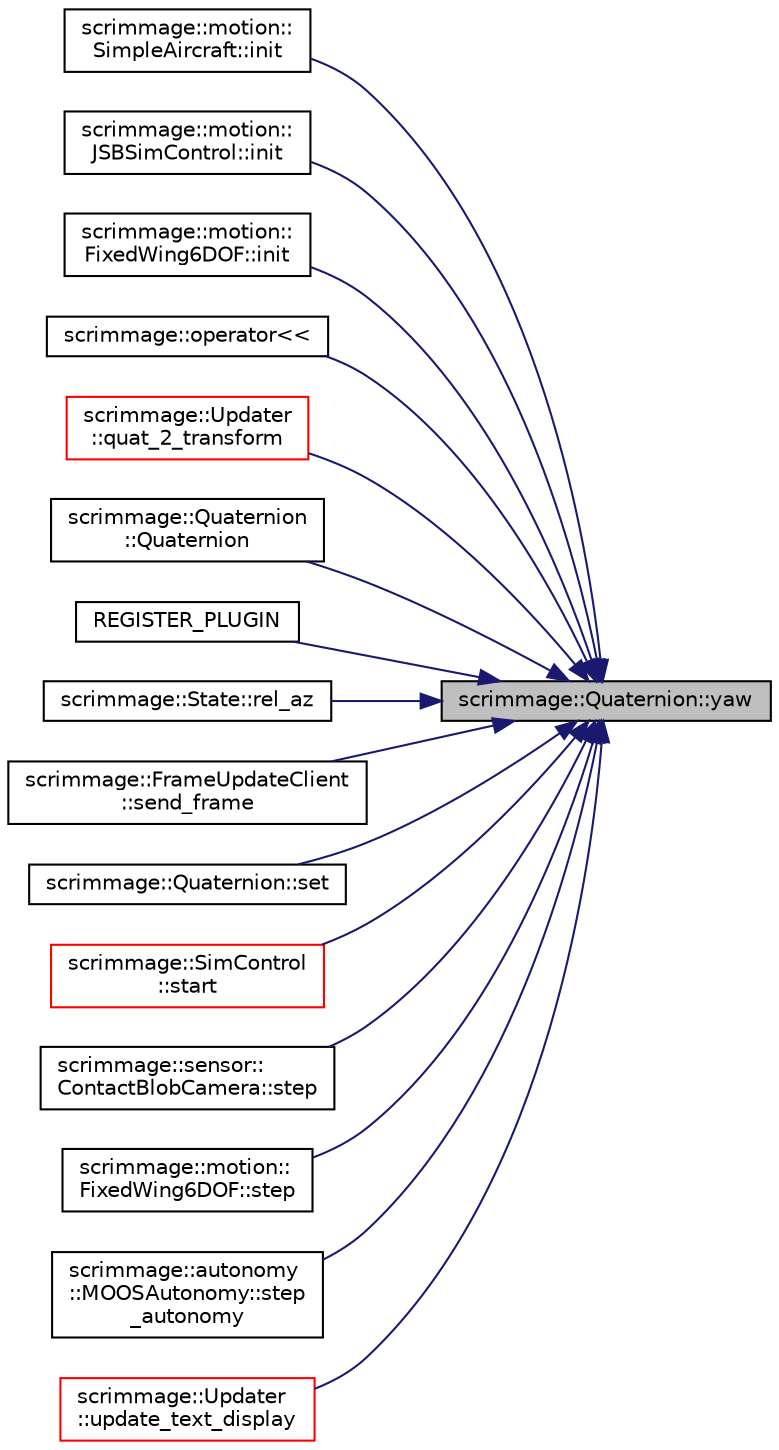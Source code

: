 digraph "scrimmage::Quaternion::yaw"
{
 // LATEX_PDF_SIZE
  edge [fontname="Helvetica",fontsize="10",labelfontname="Helvetica",labelfontsize="10"];
  node [fontname="Helvetica",fontsize="10",shape=record];
  rankdir="RL";
  Node1 [label="scrimmage::Quaternion::yaw",height=0.2,width=0.4,color="black", fillcolor="grey75", style="filled", fontcolor="black",tooltip="return euler angle yaw"];
  Node1 -> Node2 [dir="back",color="midnightblue",fontsize="10",style="solid",fontname="Helvetica"];
  Node2 [label="scrimmage::motion::\lSimpleAircraft::init",height=0.2,width=0.4,color="black", fillcolor="white", style="filled",URL="$classscrimmage_1_1motion_1_1SimpleAircraft.html#a887f053465094c21e3052f1009f43e27",tooltip=" "];
  Node1 -> Node3 [dir="back",color="midnightblue",fontsize="10",style="solid",fontname="Helvetica"];
  Node3 [label="scrimmage::motion::\lJSBSimControl::init",height=0.2,width=0.4,color="black", fillcolor="white", style="filled",URL="$classscrimmage_1_1motion_1_1JSBSimControl.html#a9681dcfcbad8347e1b0f6a1a13b5c91a",tooltip=" "];
  Node1 -> Node4 [dir="back",color="midnightblue",fontsize="10",style="solid",fontname="Helvetica"];
  Node4 [label="scrimmage::motion::\lFixedWing6DOF::init",height=0.2,width=0.4,color="black", fillcolor="white", style="filled",URL="$classscrimmage_1_1motion_1_1FixedWing6DOF.html#ae8f0b2c9cce1aed27b6dc7efba6ade9f",tooltip=" "];
  Node1 -> Node5 [dir="back",color="midnightblue",fontsize="10",style="solid",fontname="Helvetica"];
  Node5 [label="scrimmage::operator\<\<",height=0.2,width=0.4,color="black", fillcolor="white", style="filled",URL="$namespacescrimmage.html#a2ae5038921a0f419c633756c27bb521b",tooltip=" "];
  Node1 -> Node6 [dir="back",color="midnightblue",fontsize="10",style="solid",fontname="Helvetica"];
  Node6 [label="scrimmage::Updater\l::quat_2_transform",height=0.2,width=0.4,color="red", fillcolor="white", style="filled",URL="$classscrimmage_1_1Updater.html#a27a0348d311ce2b12a91c6d4fdea03b3",tooltip=" "];
  Node1 -> Node11 [dir="back",color="midnightblue",fontsize="10",style="solid",fontname="Helvetica"];
  Node11 [label="scrimmage::Quaternion\l::Quaternion",height=0.2,width=0.4,color="black", fillcolor="white", style="filled",URL="$classscrimmage_1_1Quaternion.html#af11717a984bb888cb51412aa84120233",tooltip="set quaternion from euler angles"];
  Node1 -> Node12 [dir="back",color="midnightblue",fontsize="10",style="solid",fontname="Helvetica"];
  Node12 [label="REGISTER_PLUGIN",height=0.2,width=0.4,color="black", fillcolor="white", style="filled",URL="$UUV6DOF_8cpp.html#ade72ba78ea3a4558c1a511db79fbb435",tooltip=" "];
  Node1 -> Node13 [dir="back",color="midnightblue",fontsize="10",style="solid",fontname="Helvetica"];
  Node13 [label="scrimmage::State::rel_az",height=0.2,width=0.4,color="black", fillcolor="white", style="filled",URL="$classscrimmage_1_1State.html#aecb34281d516d08025bad1ac0ccaa8b5",tooltip=" "];
  Node1 -> Node14 [dir="back",color="midnightblue",fontsize="10",style="solid",fontname="Helvetica"];
  Node14 [label="scrimmage::FrameUpdateClient\l::send_frame",height=0.2,width=0.4,color="black", fillcolor="white", style="filled",URL="$classscrimmage_1_1FrameUpdateClient.html#a6421907bdd278309da3d14f25a3049aa",tooltip=" "];
  Node1 -> Node15 [dir="back",color="midnightblue",fontsize="10",style="solid",fontname="Helvetica"];
  Node15 [label="scrimmage::Quaternion::set",height=0.2,width=0.4,color="black", fillcolor="white", style="filled",URL="$classscrimmage_1_1Quaternion.html#a68e715cafcf81018e1f6367b350589ce",tooltip="set quaternion from euler angles"];
  Node1 -> Node16 [dir="back",color="midnightblue",fontsize="10",style="solid",fontname="Helvetica"];
  Node16 [label="scrimmage::SimControl\l::start",height=0.2,width=0.4,color="red", fillcolor="white", style="filled",URL="$classscrimmage_1_1SimControl.html#a75c4b43663707d047475606c9f7d2d93",tooltip="Starts the mission by generating entities and setting up logging."];
  Node1 -> Node21 [dir="back",color="midnightblue",fontsize="10",style="solid",fontname="Helvetica"];
  Node21 [label="scrimmage::sensor::\lContactBlobCamera::step",height=0.2,width=0.4,color="black", fillcolor="white", style="filled",URL="$classscrimmage_1_1sensor_1_1ContactBlobCamera.html#ab325b84c85a3d23a96479f34e06264a1",tooltip=" "];
  Node1 -> Node22 [dir="back",color="midnightblue",fontsize="10",style="solid",fontname="Helvetica"];
  Node22 [label="scrimmage::motion::\lFixedWing6DOF::step",height=0.2,width=0.4,color="black", fillcolor="white", style="filled",URL="$classscrimmage_1_1motion_1_1FixedWing6DOF.html#a88747115a8cec96099b6f47c54e6d46d",tooltip=" "];
  Node1 -> Node23 [dir="back",color="midnightblue",fontsize="10",style="solid",fontname="Helvetica"];
  Node23 [label="scrimmage::autonomy\l::MOOSAutonomy::step\l_autonomy",height=0.2,width=0.4,color="black", fillcolor="white", style="filled",URL="$classscrimmage_1_1autonomy_1_1MOOSAutonomy.html#aa4b759ba734910f907fc5c6608e366e3",tooltip=" "];
  Node1 -> Node24 [dir="back",color="midnightblue",fontsize="10",style="solid",fontname="Helvetica"];
  Node24 [label="scrimmage::Updater\l::update_text_display",height=0.2,width=0.4,color="red", fillcolor="white", style="filled",URL="$classscrimmage_1_1Updater.html#a15c578c9a497f8d1531abaa0f8657452",tooltip=" "];
}
